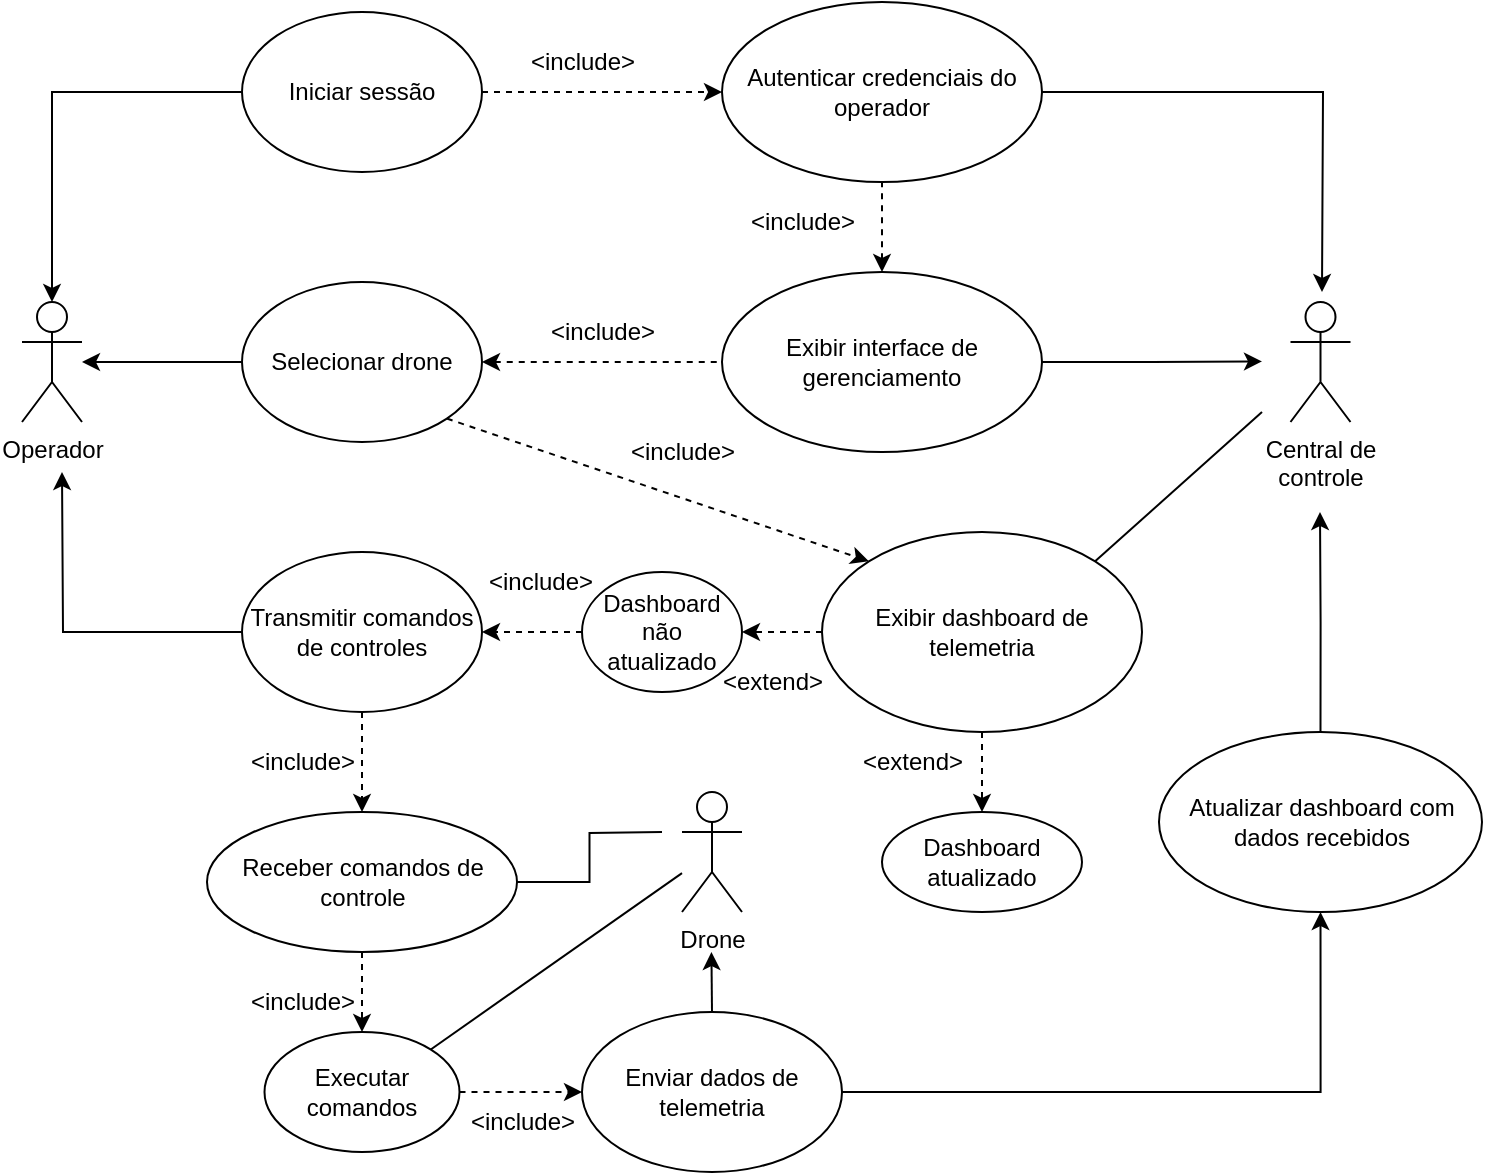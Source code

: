 <mxfile version="26.2.4">
  <diagram name="Página-1" id="Jz3FKSBxB8kqMYvkfYH8">
    <mxGraphModel grid="1" page="1" gridSize="10" guides="1" tooltips="1" connect="1" arrows="1" fold="1" pageScale="2" pageWidth="827" pageHeight="1169" math="0" shadow="0">
      <root>
        <mxCell id="0" />
        <mxCell id="1" parent="0" />
        <mxCell id="Bbrx2SUd1daunCyG_krZ-1" value="Operador" style="shape=umlActor;verticalLabelPosition=bottom;verticalAlign=top;html=1;outlineConnect=0;" vertex="1" parent="1">
          <mxGeometry x="60" y="335" width="30" height="60" as="geometry" />
        </mxCell>
        <mxCell id="Bbrx2SUd1daunCyG_krZ-2" value="Iniciar sessão" style="ellipse;whiteSpace=wrap;html=1;" vertex="1" parent="1">
          <mxGeometry x="170" y="190" width="120" height="80" as="geometry" />
        </mxCell>
        <mxCell id="Bbrx2SUd1daunCyG_krZ-23" style="edgeStyle=orthogonalEdgeStyle;rounded=0;orthogonalLoop=1;jettySize=auto;html=1;exitX=0;exitY=0.5;exitDx=0;exitDy=0;" edge="1" parent="1" source="Bbrx2SUd1daunCyG_krZ-6" target="Bbrx2SUd1daunCyG_krZ-1">
          <mxGeometry relative="1" as="geometry" />
        </mxCell>
        <mxCell id="Bbrx2SUd1daunCyG_krZ-6" value="Selecionar drone" style="ellipse;whiteSpace=wrap;html=1;" vertex="1" parent="1">
          <mxGeometry x="170" y="325" width="120" height="80" as="geometry" />
        </mxCell>
        <mxCell id="Bbrx2SUd1daunCyG_krZ-24" style="edgeStyle=orthogonalEdgeStyle;rounded=0;orthogonalLoop=1;jettySize=auto;html=1;exitX=0;exitY=0.5;exitDx=0;exitDy=0;" edge="1" parent="1" source="Bbrx2SUd1daunCyG_krZ-8">
          <mxGeometry relative="1" as="geometry">
            <mxPoint x="80" y="420" as="targetPoint" />
          </mxGeometry>
        </mxCell>
        <mxCell id="Bbrx2SUd1daunCyG_krZ-32" style="edgeStyle=orthogonalEdgeStyle;rounded=0;orthogonalLoop=1;jettySize=auto;html=1;exitX=0.5;exitY=1;exitDx=0;exitDy=0;entryX=0.5;entryY=0;entryDx=0;entryDy=0;dashed=1;endArrow=classic;startFill=0;endFill=1;" edge="1" parent="1" source="Bbrx2SUd1daunCyG_krZ-8" target="Bbrx2SUd1daunCyG_krZ-16">
          <mxGeometry relative="1" as="geometry" />
        </mxCell>
        <mxCell id="Bbrx2SUd1daunCyG_krZ-8" value="Transmitir comandos de controles" style="ellipse;whiteSpace=wrap;html=1;" vertex="1" parent="1">
          <mxGeometry x="170" y="460" width="120" height="80" as="geometry" />
        </mxCell>
        <mxCell id="Bbrx2SUd1daunCyG_krZ-11" value="Central de&lt;div&gt;controle&lt;/div&gt;" style="shape=umlActor;verticalLabelPosition=bottom;verticalAlign=top;html=1;outlineConnect=0;" vertex="1" parent="1">
          <mxGeometry x="694.25" y="335" width="30" height="60" as="geometry" />
        </mxCell>
        <mxCell id="Bbrx2SUd1daunCyG_krZ-48" style="edgeStyle=orthogonalEdgeStyle;rounded=0;orthogonalLoop=1;jettySize=auto;html=1;exitX=1;exitY=0.5;exitDx=0;exitDy=0;" edge="1" parent="1" source="Bbrx2SUd1daunCyG_krZ-12">
          <mxGeometry relative="1" as="geometry">
            <mxPoint x="710" y="330" as="targetPoint" />
          </mxGeometry>
        </mxCell>
        <mxCell id="Bbrx2SUd1daunCyG_krZ-12" value="Autenticar credenciais do operador" style="ellipse;whiteSpace=wrap;html=1;" vertex="1" parent="1">
          <mxGeometry x="410" y="185" width="160" height="90" as="geometry" />
        </mxCell>
        <mxCell id="Bbrx2SUd1daunCyG_krZ-47" style="edgeStyle=orthogonalEdgeStyle;rounded=0;orthogonalLoop=1;jettySize=auto;html=1;exitX=1;exitY=0.5;exitDx=0;exitDy=0;" edge="1" parent="1" source="Bbrx2SUd1daunCyG_krZ-13">
          <mxGeometry relative="1" as="geometry">
            <mxPoint x="680" y="364.714" as="targetPoint" />
          </mxGeometry>
        </mxCell>
        <mxCell id="Bbrx2SUd1daunCyG_krZ-13" value="Exibir interface de gerenciamento" style="ellipse;whiteSpace=wrap;html=1;" vertex="1" parent="1">
          <mxGeometry x="410" y="320" width="160" height="90" as="geometry" />
        </mxCell>
        <mxCell id="Bbrx2SUd1daunCyG_krZ-30" style="edgeStyle=orthogonalEdgeStyle;rounded=0;orthogonalLoop=1;jettySize=auto;html=1;exitX=0;exitY=0.5;exitDx=0;exitDy=0;entryX=1;entryY=0.5;entryDx=0;entryDy=0;dashed=1;endArrow=classic;startFill=0;startArrow=none;endFill=1;" edge="1" parent="1" source="Bbrx2SUd1daunCyG_krZ-14" target="Bbrx2SUd1daunCyG_krZ-29">
          <mxGeometry relative="1" as="geometry" />
        </mxCell>
        <mxCell id="Bbrx2SUd1daunCyG_krZ-55" value="" style="edgeStyle=orthogonalEdgeStyle;rounded=0;orthogonalLoop=1;jettySize=auto;html=1;dashed=1;" edge="1" parent="1" source="Bbrx2SUd1daunCyG_krZ-14" target="Bbrx2SUd1daunCyG_krZ-54">
          <mxGeometry relative="1" as="geometry" />
        </mxCell>
        <mxCell id="Bbrx2SUd1daunCyG_krZ-14" value="Exibir dashboard de telemetria" style="ellipse;whiteSpace=wrap;html=1;" vertex="1" parent="1">
          <mxGeometry x="460" y="450" width="160" height="100" as="geometry" />
        </mxCell>
        <mxCell id="Bbrx2SUd1daunCyG_krZ-36" style="edgeStyle=orthogonalEdgeStyle;rounded=0;orthogonalLoop=1;jettySize=auto;html=1;exitX=0.5;exitY=0;exitDx=0;exitDy=0;" edge="1" parent="1" source="Bbrx2SUd1daunCyG_krZ-15">
          <mxGeometry relative="1" as="geometry">
            <mxPoint x="404.714" y="660" as="targetPoint" />
          </mxGeometry>
        </mxCell>
        <mxCell id="Bbrx2SUd1daunCyG_krZ-45" style="edgeStyle=orthogonalEdgeStyle;rounded=0;orthogonalLoop=1;jettySize=auto;html=1;exitX=1;exitY=0.5;exitDx=0;exitDy=0;entryX=0.5;entryY=1;entryDx=0;entryDy=0;" edge="1" parent="1" source="Bbrx2SUd1daunCyG_krZ-15" target="Bbrx2SUd1daunCyG_krZ-18">
          <mxGeometry relative="1" as="geometry" />
        </mxCell>
        <mxCell id="Bbrx2SUd1daunCyG_krZ-15" value="Enviar dados de telemetria" style="ellipse;whiteSpace=wrap;html=1;" vertex="1" parent="1">
          <mxGeometry x="340" y="690" width="130" height="80" as="geometry" />
        </mxCell>
        <mxCell id="Bbrx2SUd1daunCyG_krZ-33" style="edgeStyle=orthogonalEdgeStyle;rounded=0;orthogonalLoop=1;jettySize=auto;html=1;exitX=0.5;exitY=1;exitDx=0;exitDy=0;entryX=0.5;entryY=0;entryDx=0;entryDy=0;dashed=1;endArrow=classic;startFill=0;endFill=1;" edge="1" parent="1" source="Bbrx2SUd1daunCyG_krZ-16" target="Bbrx2SUd1daunCyG_krZ-17">
          <mxGeometry relative="1" as="geometry" />
        </mxCell>
        <mxCell id="Bbrx2SUd1daunCyG_krZ-40" style="edgeStyle=orthogonalEdgeStyle;rounded=0;orthogonalLoop=1;jettySize=auto;html=1;exitX=1;exitY=0.5;exitDx=0;exitDy=0;endArrow=none;startFill=0;" edge="1" parent="1" source="Bbrx2SUd1daunCyG_krZ-16">
          <mxGeometry relative="1" as="geometry">
            <mxPoint x="380" y="600" as="targetPoint" />
          </mxGeometry>
        </mxCell>
        <mxCell id="Bbrx2SUd1daunCyG_krZ-16" value="Receber comandos de controle" style="ellipse;whiteSpace=wrap;html=1;" vertex="1" parent="1">
          <mxGeometry x="152.5" y="590" width="155" height="70" as="geometry" />
        </mxCell>
        <mxCell id="Bbrx2SUd1daunCyG_krZ-34" style="edgeStyle=orthogonalEdgeStyle;rounded=0;orthogonalLoop=1;jettySize=auto;html=1;exitX=1;exitY=0.5;exitDx=0;exitDy=0;entryX=0;entryY=0.5;entryDx=0;entryDy=0;dashed=1;endArrow=classic;startFill=0;endFill=1;" edge="1" parent="1" source="Bbrx2SUd1daunCyG_krZ-17" target="Bbrx2SUd1daunCyG_krZ-15">
          <mxGeometry relative="1" as="geometry" />
        </mxCell>
        <mxCell id="Bbrx2SUd1daunCyG_krZ-17" value="Executar comandos" style="ellipse;whiteSpace=wrap;html=1;" vertex="1" parent="1">
          <mxGeometry x="181.25" y="700" width="97.5" height="60" as="geometry" />
        </mxCell>
        <mxCell id="Bbrx2SUd1daunCyG_krZ-46" style="edgeStyle=orthogonalEdgeStyle;rounded=0;orthogonalLoop=1;jettySize=auto;html=1;exitX=0.5;exitY=0;exitDx=0;exitDy=0;" edge="1" parent="1" source="Bbrx2SUd1daunCyG_krZ-18">
          <mxGeometry relative="1" as="geometry">
            <mxPoint x="709" y="440" as="targetPoint" />
          </mxGeometry>
        </mxCell>
        <mxCell id="Bbrx2SUd1daunCyG_krZ-18" value="Atualizar dashboard com dados recebidos" style="ellipse;whiteSpace=wrap;html=1;" vertex="1" parent="1">
          <mxGeometry x="628.5" y="550" width="161.5" height="90" as="geometry" />
        </mxCell>
        <mxCell id="Bbrx2SUd1daunCyG_krZ-22" style="edgeStyle=orthogonalEdgeStyle;rounded=0;orthogonalLoop=1;jettySize=auto;html=1;exitX=0;exitY=0.5;exitDx=0;exitDy=0;entryX=0.5;entryY=0;entryDx=0;entryDy=0;entryPerimeter=0;" edge="1" parent="1" source="Bbrx2SUd1daunCyG_krZ-2" target="Bbrx2SUd1daunCyG_krZ-1">
          <mxGeometry relative="1" as="geometry" />
        </mxCell>
        <mxCell id="Bbrx2SUd1daunCyG_krZ-25" value="" style="endArrow=classic;dashed=1;html=1;rounded=0;entryX=0;entryY=0.5;entryDx=0;entryDy=0;exitX=1;exitY=0.5;exitDx=0;exitDy=0;endFill=1;" edge="1" parent="1" source="Bbrx2SUd1daunCyG_krZ-2" target="Bbrx2SUd1daunCyG_krZ-12">
          <mxGeometry width="50" height="50" relative="1" as="geometry">
            <mxPoint x="330" y="310" as="sourcePoint" />
            <mxPoint x="380" y="260" as="targetPoint" />
          </mxGeometry>
        </mxCell>
        <mxCell id="Bbrx2SUd1daunCyG_krZ-26" value="" style="endArrow=none;dashed=1;html=1;rounded=0;entryX=0.5;entryY=1;entryDx=0;entryDy=0;exitX=0.5;exitY=0;exitDx=0;exitDy=0;endFill=1;startFill=1;startArrow=classic;" edge="1" parent="1" source="Bbrx2SUd1daunCyG_krZ-13" target="Bbrx2SUd1daunCyG_krZ-12">
          <mxGeometry width="50" height="50" relative="1" as="geometry">
            <mxPoint x="340" y="320" as="sourcePoint" />
            <mxPoint x="390" y="270" as="targetPoint" />
          </mxGeometry>
        </mxCell>
        <mxCell id="Bbrx2SUd1daunCyG_krZ-27" value="" style="endArrow=none;dashed=1;html=1;rounded=0;exitX=1;exitY=0.5;exitDx=0;exitDy=0;entryX=0;entryY=0.5;entryDx=0;entryDy=0;endFill=1;startFill=1;startArrow=classic;" edge="1" parent="1" source="Bbrx2SUd1daunCyG_krZ-6" target="Bbrx2SUd1daunCyG_krZ-13">
          <mxGeometry width="50" height="50" relative="1" as="geometry">
            <mxPoint x="350" y="330" as="sourcePoint" />
            <mxPoint x="400" y="280" as="targetPoint" />
          </mxGeometry>
        </mxCell>
        <mxCell id="Bbrx2SUd1daunCyG_krZ-28" value="" style="endArrow=classic;dashed=1;html=1;rounded=0;exitX=1;exitY=1;exitDx=0;exitDy=0;entryX=0;entryY=0;entryDx=0;entryDy=0;endFill=1;" edge="1" parent="1" source="Bbrx2SUd1daunCyG_krZ-6" target="Bbrx2SUd1daunCyG_krZ-14">
          <mxGeometry width="50" height="50" relative="1" as="geometry">
            <mxPoint x="360" y="340" as="sourcePoint" />
            <mxPoint x="410" y="290" as="targetPoint" />
          </mxGeometry>
        </mxCell>
        <mxCell id="Bbrx2SUd1daunCyG_krZ-31" style="edgeStyle=orthogonalEdgeStyle;rounded=0;orthogonalLoop=1;jettySize=auto;html=1;exitX=0;exitY=0.5;exitDx=0;exitDy=0;entryX=1;entryY=0.5;entryDx=0;entryDy=0;dashed=1;endArrow=classic;startFill=0;endFill=1;" edge="1" parent="1" source="Bbrx2SUd1daunCyG_krZ-29" target="Bbrx2SUd1daunCyG_krZ-8">
          <mxGeometry relative="1" as="geometry" />
        </mxCell>
        <mxCell id="Bbrx2SUd1daunCyG_krZ-29" value="Dashboard não atualizado" style="ellipse;whiteSpace=wrap;html=1;" vertex="1" parent="1">
          <mxGeometry x="340" y="470" width="80" height="60" as="geometry" />
        </mxCell>
        <mxCell id="Bbrx2SUd1daunCyG_krZ-35" value="Drone" style="shape=umlActor;verticalLabelPosition=bottom;verticalAlign=top;html=1;outlineConnect=0;" vertex="1" parent="1">
          <mxGeometry x="390" y="580" width="30" height="60" as="geometry" />
        </mxCell>
        <mxCell id="Bbrx2SUd1daunCyG_krZ-39" value="" style="endArrow=none;html=1;rounded=0;exitX=1;exitY=0;exitDx=0;exitDy=0;" edge="1" parent="1" source="Bbrx2SUd1daunCyG_krZ-17" target="Bbrx2SUd1daunCyG_krZ-35">
          <mxGeometry width="50" height="50" relative="1" as="geometry">
            <mxPoint x="280" y="710" as="sourcePoint" />
            <mxPoint x="330" y="660" as="targetPoint" />
          </mxGeometry>
        </mxCell>
        <mxCell id="Bbrx2SUd1daunCyG_krZ-49" value="" style="endArrow=none;html=1;rounded=0;exitX=1;exitY=0;exitDx=0;exitDy=0;" edge="1" parent="1" source="Bbrx2SUd1daunCyG_krZ-14">
          <mxGeometry width="50" height="50" relative="1" as="geometry">
            <mxPoint x="600" y="450" as="sourcePoint" />
            <mxPoint x="680" y="390" as="targetPoint" />
          </mxGeometry>
        </mxCell>
        <mxCell id="Bbrx2SUd1daunCyG_krZ-50" value="&amp;lt;include&amp;gt;" style="text;html=1;align=center;verticalAlign=middle;resizable=0;points=[];autosize=1;strokeColor=none;fillColor=none;" vertex="1" parent="1">
          <mxGeometry x="300" y="200" width="80" height="30" as="geometry" />
        </mxCell>
        <mxCell id="Bbrx2SUd1daunCyG_krZ-51" value="&amp;lt;extend&amp;gt;" style="text;html=1;align=center;verticalAlign=middle;resizable=0;points=[];autosize=1;strokeColor=none;fillColor=none;" vertex="1" parent="1">
          <mxGeometry x="400" y="510" width="70" height="30" as="geometry" />
        </mxCell>
        <mxCell id="Bbrx2SUd1daunCyG_krZ-52" value="&amp;lt;include&amp;gt;" style="text;html=1;align=center;verticalAlign=middle;resizable=0;points=[];autosize=1;strokeColor=none;fillColor=none;" vertex="1" parent="1">
          <mxGeometry x="410" y="280" width="80" height="30" as="geometry" />
        </mxCell>
        <mxCell id="Bbrx2SUd1daunCyG_krZ-54" value="Dashboard atualizado" style="ellipse;whiteSpace=wrap;html=1;" vertex="1" parent="1">
          <mxGeometry x="490" y="590" width="100" height="50" as="geometry" />
        </mxCell>
        <mxCell id="Bbrx2SUd1daunCyG_krZ-56" value="&amp;lt;extend&amp;gt;" style="text;html=1;align=center;verticalAlign=middle;resizable=0;points=[];autosize=1;strokeColor=none;fillColor=none;" vertex="1" parent="1">
          <mxGeometry x="470" y="550" width="70" height="30" as="geometry" />
        </mxCell>
        <mxCell id="Bbrx2SUd1daunCyG_krZ-57" value="&amp;lt;include&amp;gt;" style="text;html=1;align=center;verticalAlign=middle;resizable=0;points=[];autosize=1;strokeColor=none;fillColor=none;" vertex="1" parent="1">
          <mxGeometry x="278.75" y="460" width="80" height="30" as="geometry" />
        </mxCell>
        <mxCell id="Bbrx2SUd1daunCyG_krZ-58" value="&amp;lt;include&amp;gt;" style="text;html=1;align=center;verticalAlign=middle;resizable=0;points=[];autosize=1;strokeColor=none;fillColor=none;" vertex="1" parent="1">
          <mxGeometry x="160" y="550" width="80" height="30" as="geometry" />
        </mxCell>
        <mxCell id="Bbrx2SUd1daunCyG_krZ-59" value="&amp;lt;include&amp;gt;" style="text;html=1;align=center;verticalAlign=middle;resizable=0;points=[];autosize=1;strokeColor=none;fillColor=none;" vertex="1" parent="1">
          <mxGeometry x="160" y="670" width="80" height="30" as="geometry" />
        </mxCell>
        <mxCell id="Bbrx2SUd1daunCyG_krZ-60" value="&amp;lt;include&amp;gt;" style="text;html=1;align=center;verticalAlign=middle;resizable=0;points=[];autosize=1;strokeColor=none;fillColor=none;" vertex="1" parent="1">
          <mxGeometry x="270" y="730" width="80" height="30" as="geometry" />
        </mxCell>
        <mxCell id="Bbrx2SUd1daunCyG_krZ-61" value="&amp;lt;include&amp;gt;" style="text;html=1;align=center;verticalAlign=middle;resizable=0;points=[];autosize=1;strokeColor=none;fillColor=none;" vertex="1" parent="1">
          <mxGeometry x="310" y="335" width="80" height="30" as="geometry" />
        </mxCell>
        <mxCell id="Bbrx2SUd1daunCyG_krZ-62" value="&amp;lt;include&amp;gt;" style="text;html=1;align=center;verticalAlign=middle;resizable=0;points=[];autosize=1;strokeColor=none;fillColor=none;" vertex="1" parent="1">
          <mxGeometry x="350" y="395" width="80" height="30" as="geometry" />
        </mxCell>
      </root>
    </mxGraphModel>
  </diagram>
</mxfile>

